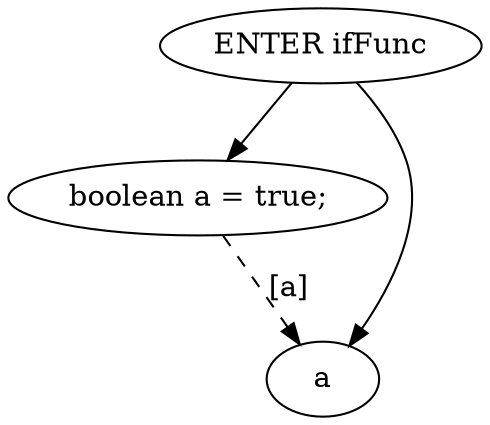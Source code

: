 digraph G {
  0 [ label="ENTER ifFunc" ];
  2 [ label="boolean a = true;" ];
  3 [ label="a" ];
  0 -> 2 [ ];
  0 -> 3 [ ];
  2 -> 3 [ style="dashed" label="[a]" ];
}
